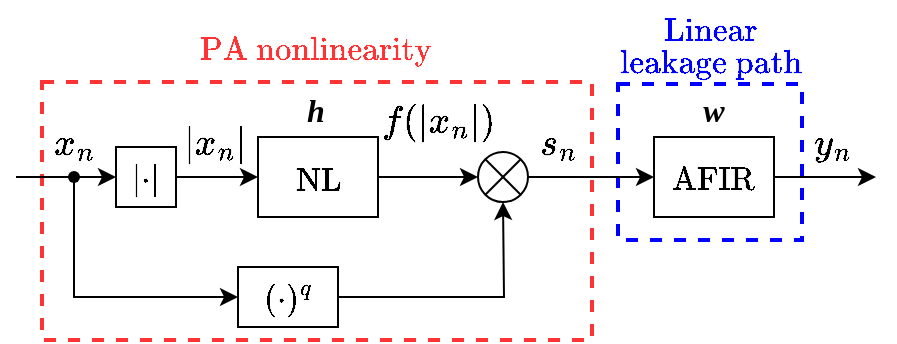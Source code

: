<mxfile version="21.6.8" type="device">
  <diagram name="Page-1" id="4HSFHKd52x7yGXTfaxBi">
    <mxGraphModel dx="675" dy="394" grid="1" gridSize="10" guides="1" tooltips="1" connect="1" arrows="1" fold="1" page="1" pageScale="1" pageWidth="1000" pageHeight="1000" math="1" shadow="0">
      <root>
        <mxCell id="0" />
        <mxCell id="1" parent="0" />
        <mxCell id="wdF4Evwe8BdcauOkIp5D-2" value="" style="rounded=0;whiteSpace=wrap;html=1;fillColor=none;dashed=1;strokeColor=#0000FF;strokeWidth=2;" vertex="1" parent="1">
          <mxGeometry x="362" y="82" width="92" height="78" as="geometry" />
        </mxCell>
        <mxCell id="wdF4Evwe8BdcauOkIp5D-1" value="" style="rounded=0;whiteSpace=wrap;html=1;fillColor=none;dashed=1;strokeColor=#FF3333;strokeWidth=2;" vertex="1" parent="1">
          <mxGeometry x="74" y="81" width="275" height="129" as="geometry" />
        </mxCell>
        <mxCell id="9jaLZqMGAp_-SNpzstYX-11" style="edgeStyle=orthogonalEdgeStyle;rounded=0;orthogonalLoop=1;jettySize=auto;html=1;exitX=1;exitY=0.5;exitDx=0;exitDy=0;entryX=0;entryY=0.5;entryDx=0;entryDy=0;" parent="1" source="9jaLZqMGAp_-SNpzstYX-4" target="9jaLZqMGAp_-SNpzstYX-8" edge="1">
          <mxGeometry relative="1" as="geometry" />
        </mxCell>
        <mxCell id="9jaLZqMGAp_-SNpzstYX-4" value="&lt;font face=&quot;Times New Roman&quot;&gt;&lt;span style=&quot;font-size: 16px;&quot;&gt;$$\text{NL}$$&lt;/span&gt;&lt;/font&gt;" style="rounded=0;whiteSpace=wrap;html=1;fillColor=none;" parent="1" vertex="1">
          <mxGeometry x="182" y="108.5" width="60" height="40" as="geometry" />
        </mxCell>
        <mxCell id="9jaLZqMGAp_-SNpzstYX-14" style="edgeStyle=orthogonalEdgeStyle;rounded=0;orthogonalLoop=1;jettySize=auto;html=1;exitX=1;exitY=0.5;exitDx=0;exitDy=0;entryX=0;entryY=0.5;entryDx=0;entryDy=0;" parent="1" source="9jaLZqMGAp_-SNpzstYX-8" target="9jaLZqMGAp_-SNpzstYX-7" edge="1">
          <mxGeometry relative="1" as="geometry">
            <mxPoint x="317" y="128.5" as="sourcePoint" />
          </mxGeometry>
        </mxCell>
        <mxCell id="7vjazzU0ZrqHmM4yLO1K-4" style="edgeStyle=orthogonalEdgeStyle;rounded=0;orthogonalLoop=1;jettySize=auto;html=1;exitX=1;exitY=0.5;exitDx=0;exitDy=0;" parent="1" source="9jaLZqMGAp_-SNpzstYX-7" edge="1">
          <mxGeometry relative="1" as="geometry">
            <mxPoint x="491" y="128.533" as="targetPoint" />
          </mxGeometry>
        </mxCell>
        <mxCell id="9jaLZqMGAp_-SNpzstYX-7" value="&lt;font face=&quot;Times New Roman&quot;&gt;&lt;span style=&quot;font-size: 16px;&quot;&gt;$$\text{AFIR}$$&lt;/span&gt;&lt;/font&gt;" style="rounded=0;whiteSpace=wrap;html=1;fillColor=none;" parent="1" vertex="1">
          <mxGeometry x="380" y="108.5" width="60" height="40" as="geometry" />
        </mxCell>
        <mxCell id="9jaLZqMGAp_-SNpzstYX-8" value="" style="ellipse;whiteSpace=wrap;html=1;aspect=fixed;fillColor=none;" parent="1" vertex="1">
          <mxGeometry x="292" y="116" width="25" height="25" as="geometry" />
        </mxCell>
        <mxCell id="9jaLZqMGAp_-SNpzstYX-9" value="" style="endArrow=none;html=1;rounded=0;entryX=1;entryY=0;entryDx=0;entryDy=0;exitX=0;exitY=1;exitDx=0;exitDy=0;" parent="1" source="9jaLZqMGAp_-SNpzstYX-8" target="9jaLZqMGAp_-SNpzstYX-8" edge="1">
          <mxGeometry width="50" height="50" relative="1" as="geometry">
            <mxPoint x="266" y="178.5" as="sourcePoint" />
            <mxPoint x="316" y="128.5" as="targetPoint" />
          </mxGeometry>
        </mxCell>
        <mxCell id="9jaLZqMGAp_-SNpzstYX-10" value="" style="endArrow=none;html=1;rounded=0;exitX=0;exitY=0;exitDx=0;exitDy=0;entryX=1;entryY=1;entryDx=0;entryDy=0;" parent="1" source="9jaLZqMGAp_-SNpzstYX-8" target="9jaLZqMGAp_-SNpzstYX-8" edge="1">
          <mxGeometry width="50" height="50" relative="1" as="geometry">
            <mxPoint x="266" y="178.5" as="sourcePoint" />
            <mxPoint x="316" y="128.5" as="targetPoint" />
          </mxGeometry>
        </mxCell>
        <mxCell id="9jaLZqMGAp_-SNpzstYX-17" style="edgeStyle=orthogonalEdgeStyle;rounded=0;orthogonalLoop=1;jettySize=auto;html=1;exitX=1;exitY=0.5;exitDx=0;exitDy=0;entryX=0;entryY=0.5;entryDx=0;entryDy=0;" parent="1" source="9jaLZqMGAp_-SNpzstYX-16" target="9jaLZqMGAp_-SNpzstYX-4" edge="1">
          <mxGeometry relative="1" as="geometry" />
        </mxCell>
        <mxCell id="9jaLZqMGAp_-SNpzstYX-16" value="&lt;font face=&quot;Times New Roman&quot;&gt;&lt;span style=&quot;font-size: 16px;&quot;&gt;$$|\cdot|$$&lt;/span&gt;&lt;/font&gt;" style="rounded=0;whiteSpace=wrap;html=1;fillColor=none;" parent="1" vertex="1">
          <mxGeometry x="111" y="113.5" width="30" height="30" as="geometry" />
        </mxCell>
        <mxCell id="9jaLZqMGAp_-SNpzstYX-18" value="" style="endArrow=classic;html=1;rounded=0;entryX=0;entryY=0.5;entryDx=0;entryDy=0;" parent="1" target="9jaLZqMGAp_-SNpzstYX-16" edge="1">
          <mxGeometry width="50" height="50" relative="1" as="geometry">
            <mxPoint x="61" y="128.5" as="sourcePoint" />
            <mxPoint x="31" y="143.5" as="targetPoint" />
          </mxGeometry>
        </mxCell>
        <mxCell id="9jaLZqMGAp_-SNpzstYX-19" value="" style="shape=waypoint;sketch=0;fillStyle=solid;size=6;pointerEvents=1;points=[];fillColor=none;resizable=0;rotatable=0;perimeter=centerPerimeter;snapToPoint=1;" parent="1" vertex="1">
          <mxGeometry x="80" y="118.5" width="20" height="20" as="geometry" />
        </mxCell>
        <mxCell id="9jaLZqMGAp_-SNpzstYX-22" value="&lt;font style=&quot;font-size: 16px;&quot;&gt;$$x_n$$&lt;/font&gt;" style="text;html=1;strokeColor=none;fillColor=none;align=center;verticalAlign=middle;whiteSpace=wrap;rounded=0;" parent="1" vertex="1">
          <mxGeometry x="60" y="97" width="60" height="30" as="geometry" />
        </mxCell>
        <mxCell id="9jaLZqMGAp_-SNpzstYX-23" value="&lt;font style=&quot;font-size: 16px;&quot;&gt;$$|x_n|$$&lt;/font&gt;" style="text;html=1;strokeColor=none;fillColor=none;align=center;verticalAlign=middle;whiteSpace=wrap;rounded=0;" parent="1" vertex="1">
          <mxGeometry x="131" y="97" width="60" height="30" as="geometry" />
        </mxCell>
        <mxCell id="9jaLZqMGAp_-SNpzstYX-24" value="&lt;font style=&quot;font-size: 16px;&quot;&gt;$$f(|x_n|)$$&lt;/font&gt;" style="text;html=1;strokeColor=none;fillColor=none;align=center;verticalAlign=middle;whiteSpace=wrap;rounded=0;" parent="1" vertex="1">
          <mxGeometry x="242" y="86" width="60" height="30" as="geometry" />
        </mxCell>
        <mxCell id="9jaLZqMGAp_-SNpzstYX-26" value="&lt;font style=&quot;font-size: 16px;&quot;&gt;$$s_n$$&lt;/font&gt;" style="text;html=1;strokeColor=none;fillColor=none;align=center;verticalAlign=middle;whiteSpace=wrap;rounded=0;" parent="1" vertex="1">
          <mxGeometry x="302" y="97" width="60" height="30" as="geometry" />
        </mxCell>
        <mxCell id="vHjTjQ7eJ2WaOKKDIpkT-1" value="&lt;font face=&quot;Times New Roman&quot;&gt;&lt;span style=&quot;font-size: 16px;&quot;&gt;$$(\cdot)^q$$&lt;/span&gt;&lt;/font&gt;" style="rounded=0;whiteSpace=wrap;html=1;fillColor=none;" parent="1" vertex="1">
          <mxGeometry x="172" y="173.5" width="50" height="30" as="geometry" />
        </mxCell>
        <mxCell id="vHjTjQ7eJ2WaOKKDIpkT-3" value="" style="endArrow=classic;html=1;rounded=0;exitX=0.391;exitY=0.676;exitDx=0;exitDy=0;exitPerimeter=0;entryX=0;entryY=0.5;entryDx=0;entryDy=0;" parent="1" source="9jaLZqMGAp_-SNpzstYX-19" target="vHjTjQ7eJ2WaOKKDIpkT-1" edge="1">
          <mxGeometry width="50" height="50" relative="1" as="geometry">
            <mxPoint x="362" y="238.5" as="sourcePoint" />
            <mxPoint x="412" y="188.5" as="targetPoint" />
            <Array as="points">
              <mxPoint x="90" y="188.5" />
            </Array>
          </mxGeometry>
        </mxCell>
        <mxCell id="vHjTjQ7eJ2WaOKKDIpkT-4" value="" style="endArrow=classic;html=1;rounded=0;exitX=1;exitY=0.5;exitDx=0;exitDy=0;entryX=0.5;entryY=1;entryDx=0;entryDy=0;" parent="1" source="vHjTjQ7eJ2WaOKKDIpkT-1" target="9jaLZqMGAp_-SNpzstYX-8" edge="1">
          <mxGeometry width="50" height="50" relative="1" as="geometry">
            <mxPoint x="362" y="238.5" as="sourcePoint" />
            <mxPoint x="412" y="188.5" as="targetPoint" />
            <Array as="points">
              <mxPoint x="305" y="188.5" />
            </Array>
          </mxGeometry>
        </mxCell>
        <mxCell id="hoQUWaQr8fYpEWLFgmcA-1" value="&lt;font style=&quot;font-size: 16px;&quot;&gt;$$y_n$$&lt;/font&gt;" style="text;html=1;strokeColor=none;fillColor=none;align=center;verticalAlign=middle;whiteSpace=wrap;rounded=0;" parent="1" vertex="1">
          <mxGeometry x="440" y="97" width="60" height="30" as="geometry" />
        </mxCell>
        <mxCell id="7vjazzU0ZrqHmM4yLO1K-1" value="&lt;font face=&quot;Times New Roman&quot; style=&quot;font-size: 16px;&quot;&gt;&lt;b&gt;&lt;i&gt;h&lt;/i&gt;&lt;/b&gt;&lt;/font&gt;" style="text;html=1;strokeColor=none;fillColor=none;align=center;verticalAlign=middle;whiteSpace=wrap;rounded=0;" parent="1" vertex="1">
          <mxGeometry x="181" y="80" width="60" height="30" as="geometry" />
        </mxCell>
        <mxCell id="7vjazzU0ZrqHmM4yLO1K-2" value="&lt;font face=&quot;Times New Roman&quot; style=&quot;font-size: 16px;&quot;&gt;&lt;i&gt;&lt;b&gt;w&lt;/b&gt;&lt;/i&gt;&lt;/font&gt;" style="text;html=1;strokeColor=none;fillColor=none;align=center;verticalAlign=middle;whiteSpace=wrap;rounded=0;" parent="1" vertex="1">
          <mxGeometry x="380" y="80" width="60" height="30" as="geometry" />
        </mxCell>
        <mxCell id="wdF4Evwe8BdcauOkIp5D-4" value="&lt;font color=&quot;#ff3333&quot; style=&quot;font-size: 14px;&quot;&gt;$$\text{PA nonlinearity}$$&lt;/font&gt;" style="text;html=1;strokeColor=none;fillColor=none;align=center;verticalAlign=middle;whiteSpace=wrap;rounded=0;" vertex="1" parent="1">
          <mxGeometry x="136.5" y="50" width="149" height="30" as="geometry" />
        </mxCell>
        <mxCell id="wdF4Evwe8BdcauOkIp5D-5" value="&lt;font color=&quot;#0000ff&quot; style=&quot;font-size: 14px;&quot;&gt;$$\text{leakage path}$$&lt;/font&gt;" style="text;html=1;strokeColor=none;fillColor=none;align=center;verticalAlign=middle;whiteSpace=wrap;rounded=0;" vertex="1" parent="1">
          <mxGeometry x="333.5" y="56" width="149" height="30" as="geometry" />
        </mxCell>
        <mxCell id="wdF4Evwe8BdcauOkIp5D-6" value="&lt;font color=&quot;#0000ff&quot; style=&quot;font-size: 14px;&quot;&gt;$$\text{Linear}$$&lt;/font&gt;" style="text;html=1;strokeColor=none;fillColor=none;align=center;verticalAlign=middle;whiteSpace=wrap;rounded=0;" vertex="1" parent="1">
          <mxGeometry x="333.5" y="40" width="149" height="30" as="geometry" />
        </mxCell>
      </root>
    </mxGraphModel>
  </diagram>
</mxfile>
